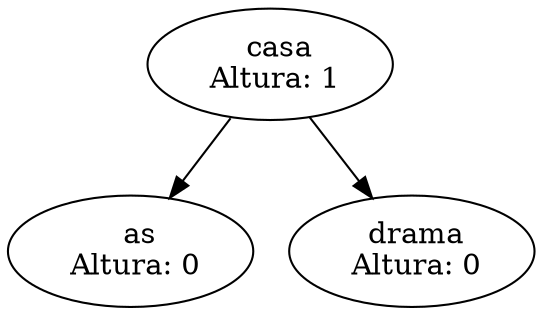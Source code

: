 digraph "GraficaAVL"{ nodo1223128440 [label= "  as
 Altura: 0"];nodo449273508 [label= "  casa
 Altura: 1"];nodo1270478140 [label= " drama
 Altura: 0"]; nodo449273508->nodo1223128440
nodo449273508->nodo1270478140
 }
